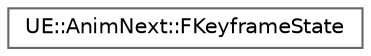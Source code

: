 digraph "Graphical Class Hierarchy"
{
 // INTERACTIVE_SVG=YES
 // LATEX_PDF_SIZE
  bgcolor="transparent";
  edge [fontname=Helvetica,fontsize=10,labelfontname=Helvetica,labelfontsize=10];
  node [fontname=Helvetica,fontsize=10,shape=box,height=0.2,width=0.4];
  rankdir="LR";
  Node0 [id="Node000000",label="UE::AnimNext::FKeyframeState",height=0.2,width=0.4,color="grey40", fillcolor="white", style="filled",URL="$d4/d1b/structUE_1_1AnimNext_1_1FKeyframeState.html",tooltip=" "];
}

